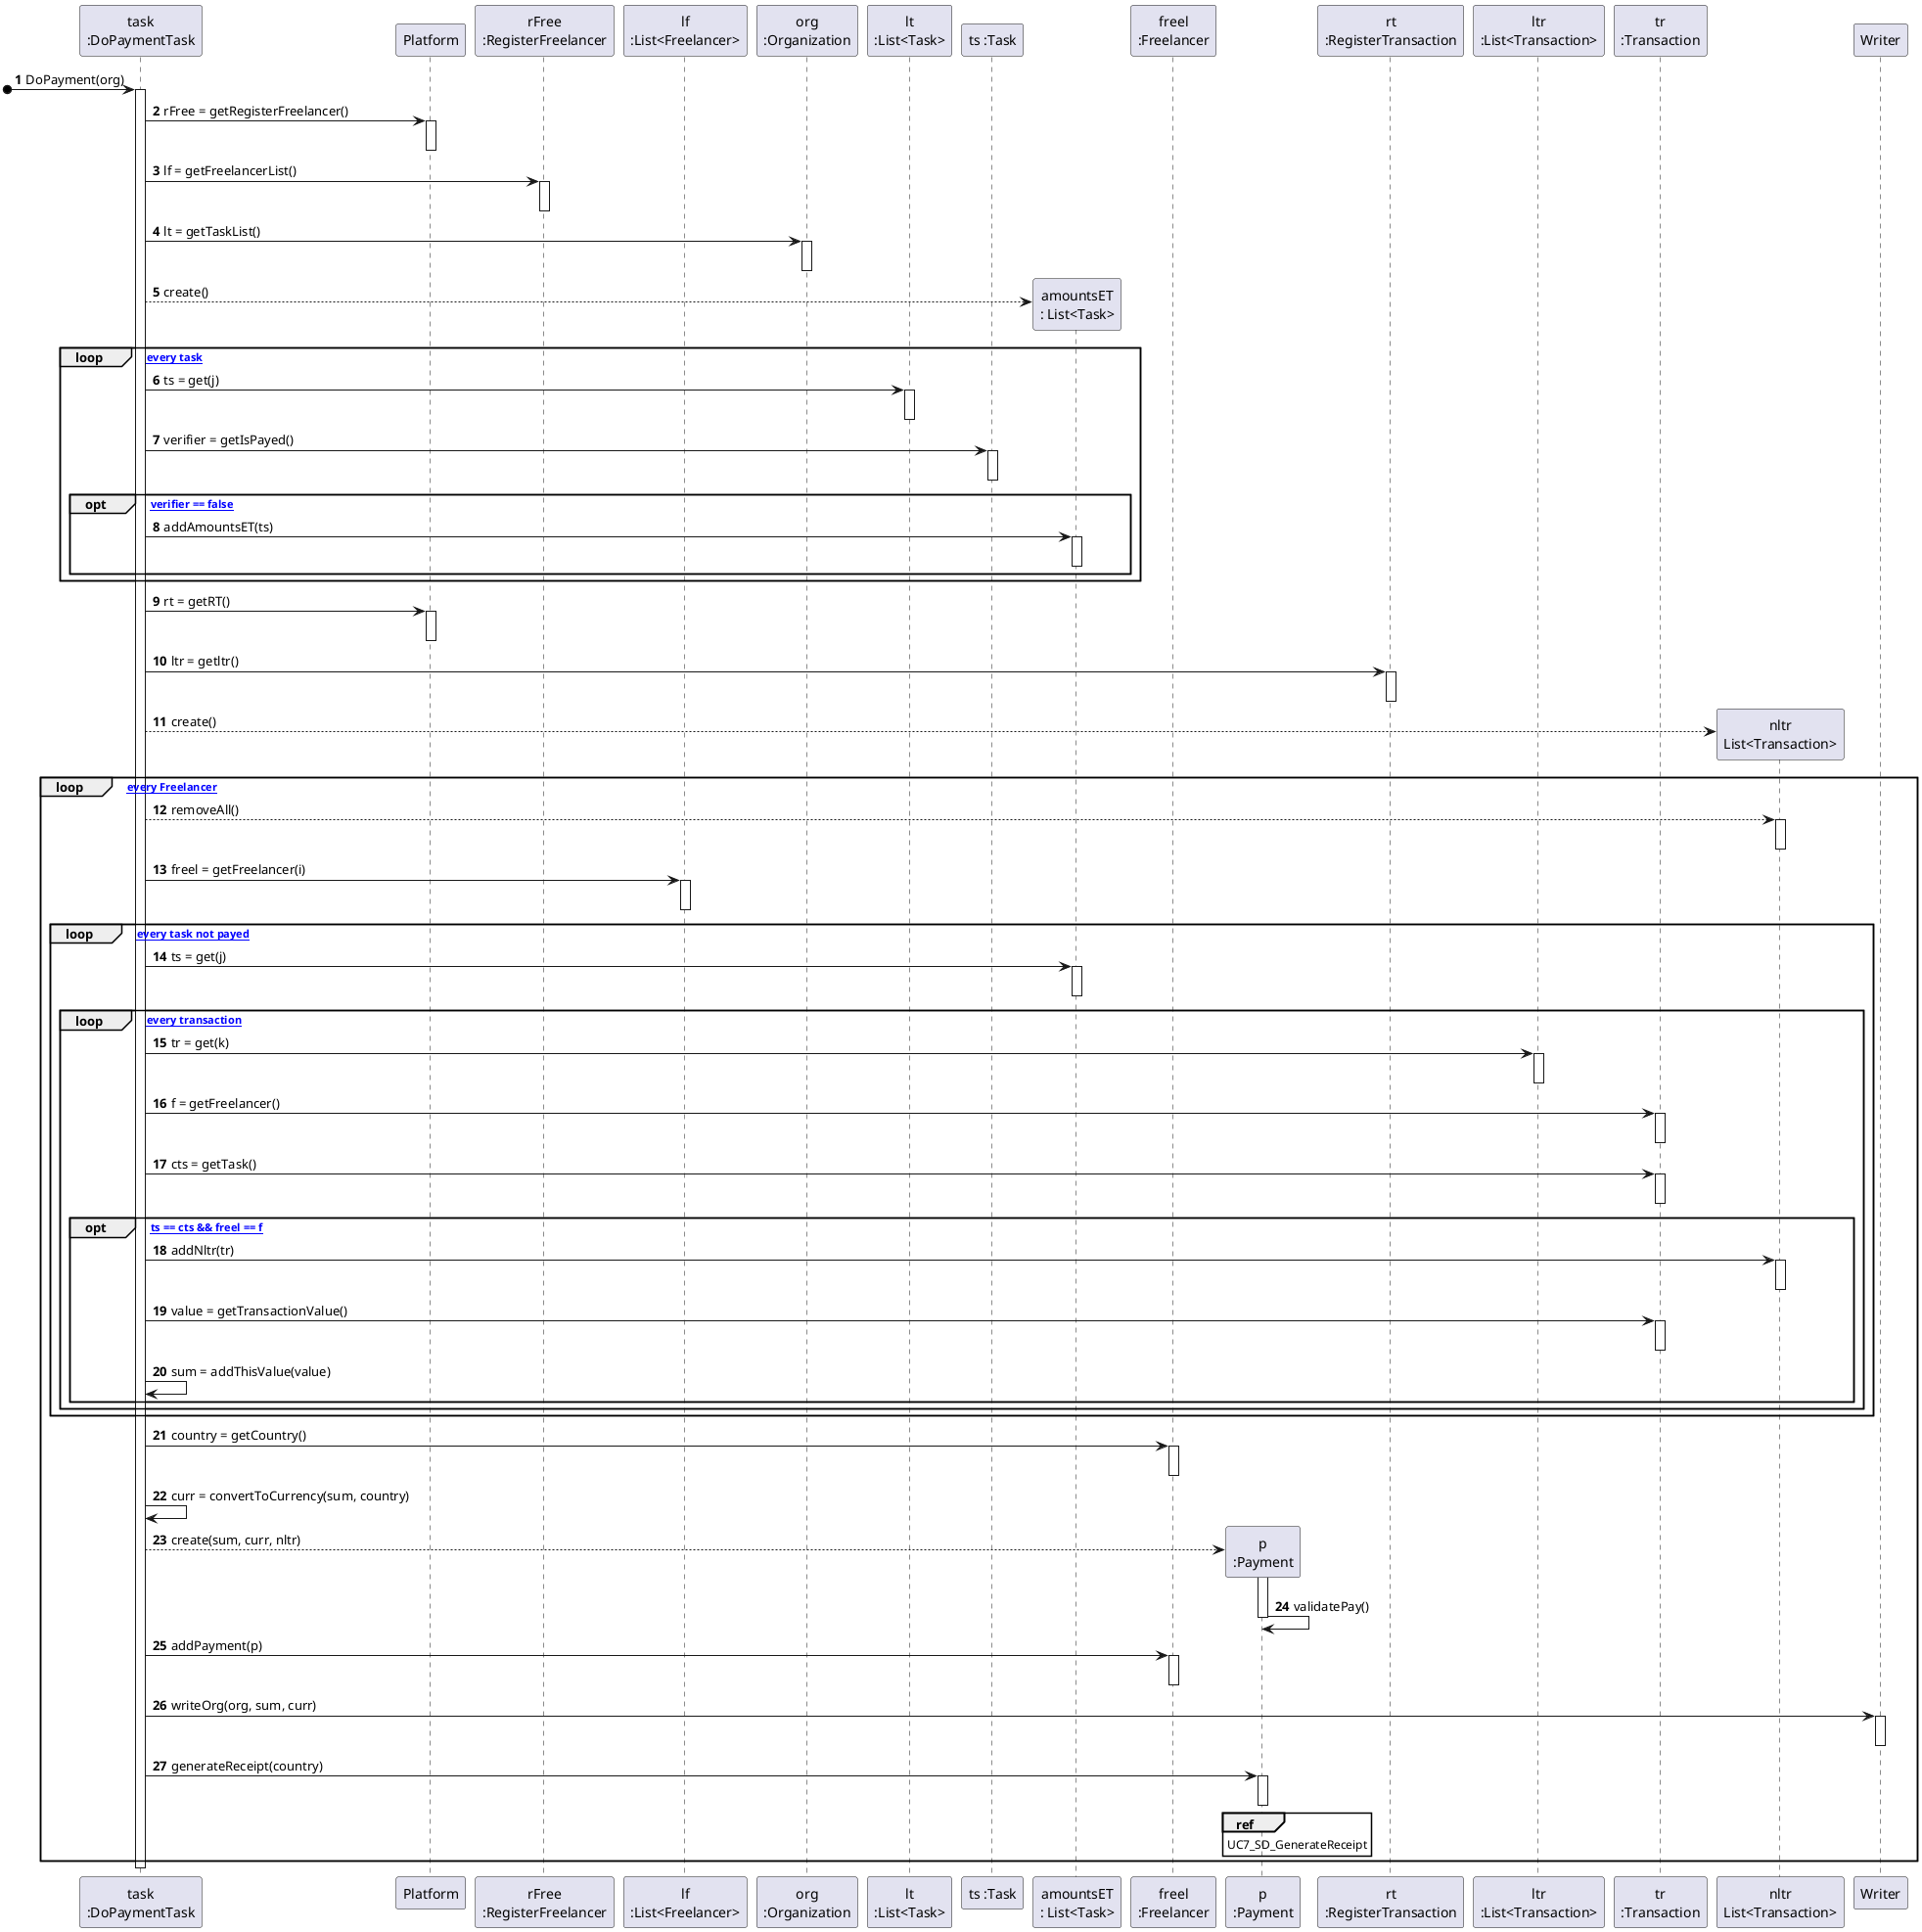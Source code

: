 @startuml
autonumber

participant "task\n:DoPaymentTask" as TASK
participant "Platform" as P
participant "rFree\n:RegisterFreelancer" as RF
participant "lf\n:List<Freelancer>" as LF
participant "org\n:Organization" as O
participant "lt\n:List<Task>" as LT

participant "ts :Task" as T
participant "amountsET\n: List<Task>" as LTS
participant "freel\n:Freelancer" as F
participant "p\n:Payment" as PA
participant "rt\n:RegisterTransaction" as RT
participant "ltr\n:List<Transaction>" as LTR
participant "tr\n:Transaction" as TR
participant "nltr\nList<Transaction>" as NLTR
participant "Writer" as W

[o-> TASK : DoPayment(org)
activate TASK


TASK -> P : rFree = getRegisterFreelancer()
activate P
deactivate P
TASK -> RF : lf = getFreelancerList()
activate RF
deactivate RF

TASK -> O : lt = getTaskList()
activate O
deactivate O

TASK --> LTS** : create()






loop [for every task]

TASK -> LT : ts = get(j)
activate LT
deactivate LT



TASK -> T : verifier = getIsPayed()
activate T
deactivate T

opt [if verifier == false]



TASK -> LTS : addAmountsET(ts)
activate LTS
deactivate LTS

end opt
end loop


TASK -> P : rt = getRT()
activate P
deactivate P

TASK -> RT : ltr = getltr()
activate RT
deactivate RT

TASK --> NLTR** : create()


loop [for every Freelancer]

TASK --> NLTR : removeAll()
activate NLTR
deactivate NLTR

TASK -> LF : freel = getFreelancer(i)
activate LF
deactivate LF

loop [for every task not payed]
TASK -> LTS : ts = get(j)
activate LTS
deactivate LTS
loop [for every transaction]

TASK -> LTR : tr = get(k)
activate LTR
deactivate LTR

TASK -> TR : f = getFreelancer()
activate TR
deactivate TR

TASK -> TR : cts = getTask()
activate TR
deactivate TR


opt [if ts == cts && freel == f]
TASK -> NLTR : addNltr(tr)
activate NLTR
deactivate NLTR


TASK -> TR : value = getTransactionValue()
activate TR
deactivate TR

TASK -> TASK : sum = addThisValue(value)


end opt
end loop
end loop

TASK -> F : country = getCountry()
activate F
deactivate F

TASK -> TASK : curr = convertToCurrency(sum, country)



TASK --> PA** : create(sum, curr, nltr)

activate PA
PA -> PA : validatePay()
deactivate PA

TASK -> F : addPayment(p)
activate F
deactivate F

TASK -> W : writeOrg(org, sum, curr)
activate W
deactivate W

TASK -> PA : generateReceipt(country)
activate PA
deactivate PA




ref over PA : UC7_SD_GenerateReceipt

end loop
deactivate TASK
@enduml